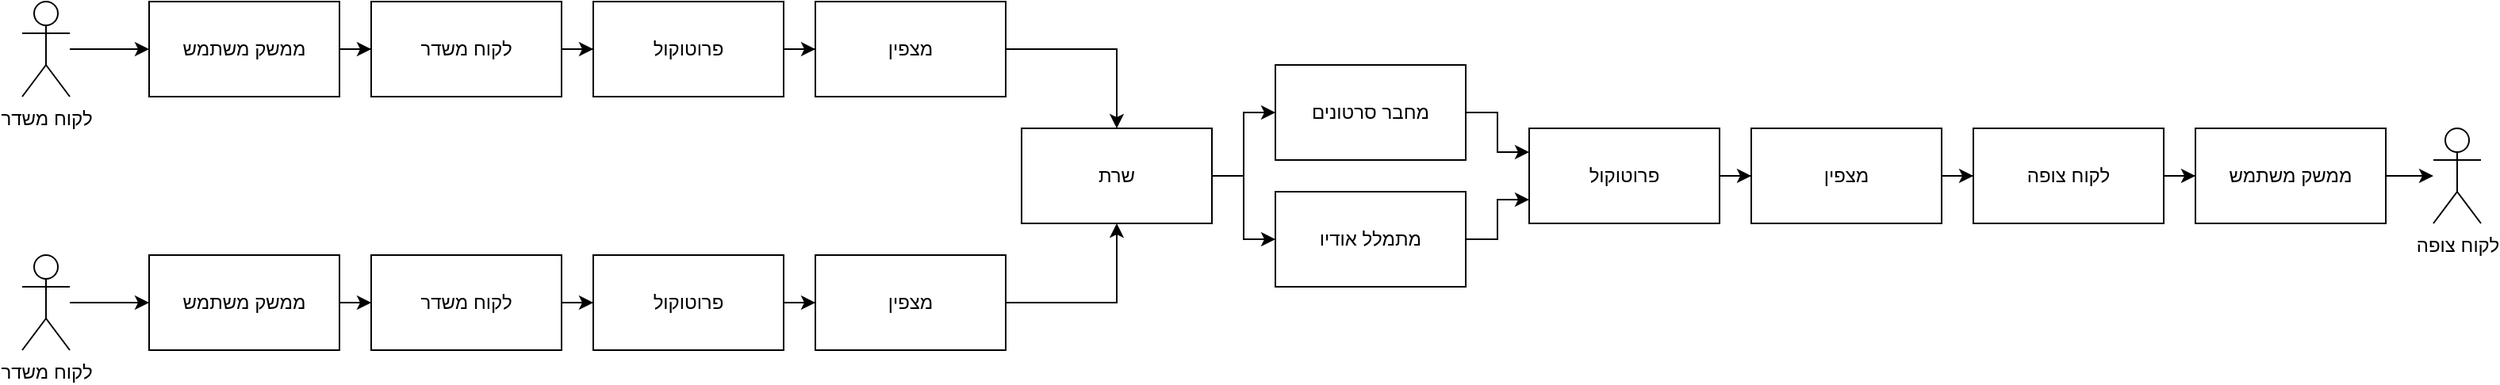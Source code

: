 <mxfile version="26.0.13">
  <diagram id="prtHgNgQTEPvFCAcTncT" name="Page-1">
    <mxGraphModel dx="1527" dy="361" grid="1" gridSize="10" guides="1" tooltips="1" connect="1" arrows="1" fold="1" page="1" pageScale="1" pageWidth="827" pageHeight="1169" math="0" shadow="0">
      <root>
        <mxCell id="0" />
        <mxCell id="1" parent="0" />
        <mxCell id="5ALM-dIthvbAPrTvVsFZ-13" value="" style="edgeStyle=orthogonalEdgeStyle;rounded=0;orthogonalLoop=1;jettySize=auto;html=1;" edge="1" parent="1" source="5ALM-dIthvbAPrTvVsFZ-1" target="5ALM-dIthvbAPrTvVsFZ-12">
          <mxGeometry relative="1" as="geometry" />
        </mxCell>
        <mxCell id="5ALM-dIthvbAPrTvVsFZ-1" value="לקוח משדר" style="rounded=0;whiteSpace=wrap;html=1;" vertex="1" parent="1">
          <mxGeometry x="180" y="140" width="120" height="60" as="geometry" />
        </mxCell>
        <mxCell id="5ALM-dIthvbAPrTvVsFZ-3" value="" style="edgeStyle=orthogonalEdgeStyle;rounded=0;orthogonalLoop=1;jettySize=auto;html=1;" edge="1" parent="1" source="5ALM-dIthvbAPrTvVsFZ-2" target="5ALM-dIthvbAPrTvVsFZ-1">
          <mxGeometry relative="1" as="geometry" />
        </mxCell>
        <mxCell id="5ALM-dIthvbAPrTvVsFZ-2" value="ממשק משתמש" style="rounded=0;whiteSpace=wrap;html=1;" vertex="1" parent="1">
          <mxGeometry x="40" y="140" width="120" height="60" as="geometry" />
        </mxCell>
        <mxCell id="5ALM-dIthvbAPrTvVsFZ-5" value="" style="edgeStyle=orthogonalEdgeStyle;rounded=0;orthogonalLoop=1;jettySize=auto;html=1;" edge="1" parent="1" source="5ALM-dIthvbAPrTvVsFZ-4" target="5ALM-dIthvbAPrTvVsFZ-2">
          <mxGeometry relative="1" as="geometry" />
        </mxCell>
        <mxCell id="5ALM-dIthvbAPrTvVsFZ-4" value="לקוח משדר" style="shape=umlActor;verticalLabelPosition=bottom;verticalAlign=top;html=1;outlineConnect=0;" vertex="1" parent="1">
          <mxGeometry x="-40" y="140" width="30" height="60" as="geometry" />
        </mxCell>
        <mxCell id="5ALM-dIthvbAPrTvVsFZ-15" value="" style="edgeStyle=orthogonalEdgeStyle;rounded=0;orthogonalLoop=1;jettySize=auto;html=1;" edge="1" parent="1" source="5ALM-dIthvbAPrTvVsFZ-12" target="5ALM-dIthvbAPrTvVsFZ-14">
          <mxGeometry relative="1" as="geometry" />
        </mxCell>
        <mxCell id="5ALM-dIthvbAPrTvVsFZ-12" value="פרוטוקול" style="whiteSpace=wrap;html=1;rounded=0;" vertex="1" parent="1">
          <mxGeometry x="320" y="140" width="120" height="60" as="geometry" />
        </mxCell>
        <mxCell id="5ALM-dIthvbAPrTvVsFZ-17" value="" style="edgeStyle=orthogonalEdgeStyle;rounded=0;orthogonalLoop=1;jettySize=auto;html=1;" edge="1" parent="1" source="5ALM-dIthvbAPrTvVsFZ-14" target="5ALM-dIthvbAPrTvVsFZ-16">
          <mxGeometry relative="1" as="geometry" />
        </mxCell>
        <mxCell id="5ALM-dIthvbAPrTvVsFZ-14" value="מצפין" style="whiteSpace=wrap;html=1;rounded=0;" vertex="1" parent="1">
          <mxGeometry x="460" y="140" width="120" height="60" as="geometry" />
        </mxCell>
        <mxCell id="5ALM-dIthvbAPrTvVsFZ-31" value="" style="edgeStyle=orthogonalEdgeStyle;rounded=0;orthogonalLoop=1;jettySize=auto;html=1;" edge="1" parent="1" source="5ALM-dIthvbAPrTvVsFZ-16" target="5ALM-dIthvbAPrTvVsFZ-30">
          <mxGeometry relative="1" as="geometry" />
        </mxCell>
        <mxCell id="5ALM-dIthvbAPrTvVsFZ-33" style="edgeStyle=orthogonalEdgeStyle;rounded=0;orthogonalLoop=1;jettySize=auto;html=1;entryX=0;entryY=0.5;entryDx=0;entryDy=0;" edge="1" parent="1" source="5ALM-dIthvbAPrTvVsFZ-16" target="5ALM-dIthvbAPrTvVsFZ-32">
          <mxGeometry relative="1" as="geometry" />
        </mxCell>
        <mxCell id="5ALM-dIthvbAPrTvVsFZ-16" value="שרת" style="whiteSpace=wrap;html=1;rounded=0;" vertex="1" parent="1">
          <mxGeometry x="590" y="220" width="120" height="60" as="geometry" />
        </mxCell>
        <mxCell id="5ALM-dIthvbAPrTvVsFZ-28" value="" style="edgeStyle=orthogonalEdgeStyle;rounded=0;orthogonalLoop=1;jettySize=auto;html=1;" edge="1" parent="1" source="5ALM-dIthvbAPrTvVsFZ-20" target="5ALM-dIthvbAPrTvVsFZ-23">
          <mxGeometry relative="1" as="geometry" />
        </mxCell>
        <mxCell id="5ALM-dIthvbAPrTvVsFZ-20" value="לקוח משדר" style="rounded=0;whiteSpace=wrap;html=1;" vertex="1" parent="1">
          <mxGeometry x="180" y="300" width="120" height="60" as="geometry" />
        </mxCell>
        <mxCell id="5ALM-dIthvbAPrTvVsFZ-27" value="" style="edgeStyle=orthogonalEdgeStyle;rounded=0;orthogonalLoop=1;jettySize=auto;html=1;" edge="1" parent="1" source="5ALM-dIthvbAPrTvVsFZ-21" target="5ALM-dIthvbAPrTvVsFZ-20">
          <mxGeometry relative="1" as="geometry" />
        </mxCell>
        <mxCell id="5ALM-dIthvbAPrTvVsFZ-21" value="ממשק משתמש" style="rounded=0;whiteSpace=wrap;html=1;" vertex="1" parent="1">
          <mxGeometry x="40" y="300" width="120" height="60" as="geometry" />
        </mxCell>
        <mxCell id="5ALM-dIthvbAPrTvVsFZ-26" value="" style="edgeStyle=orthogonalEdgeStyle;rounded=0;orthogonalLoop=1;jettySize=auto;html=1;" edge="1" parent="1" source="5ALM-dIthvbAPrTvVsFZ-22" target="5ALM-dIthvbAPrTvVsFZ-21">
          <mxGeometry relative="1" as="geometry" />
        </mxCell>
        <mxCell id="5ALM-dIthvbAPrTvVsFZ-22" value="לקוח משדר" style="shape=umlActor;verticalLabelPosition=bottom;verticalAlign=top;html=1;outlineConnect=0;" vertex="1" parent="1">
          <mxGeometry x="-40" y="300" width="30" height="60" as="geometry" />
        </mxCell>
        <mxCell id="5ALM-dIthvbAPrTvVsFZ-29" value="" style="edgeStyle=orthogonalEdgeStyle;rounded=0;orthogonalLoop=1;jettySize=auto;html=1;" edge="1" parent="1" source="5ALM-dIthvbAPrTvVsFZ-23" target="5ALM-dIthvbAPrTvVsFZ-24">
          <mxGeometry relative="1" as="geometry" />
        </mxCell>
        <mxCell id="5ALM-dIthvbAPrTvVsFZ-23" value="פרוטוקול" style="whiteSpace=wrap;html=1;rounded=0;" vertex="1" parent="1">
          <mxGeometry x="320" y="300" width="120" height="60" as="geometry" />
        </mxCell>
        <mxCell id="5ALM-dIthvbAPrTvVsFZ-25" style="edgeStyle=orthogonalEdgeStyle;rounded=0;orthogonalLoop=1;jettySize=auto;html=1;entryX=0.5;entryY=1;entryDx=0;entryDy=0;" edge="1" parent="1" source="5ALM-dIthvbAPrTvVsFZ-24" target="5ALM-dIthvbAPrTvVsFZ-16">
          <mxGeometry relative="1" as="geometry" />
        </mxCell>
        <mxCell id="5ALM-dIthvbAPrTvVsFZ-24" value="מצפין" style="whiteSpace=wrap;html=1;rounded=0;" vertex="1" parent="1">
          <mxGeometry x="460" y="300" width="120" height="60" as="geometry" />
        </mxCell>
        <mxCell id="5ALM-dIthvbAPrTvVsFZ-36" style="edgeStyle=orthogonalEdgeStyle;rounded=0;orthogonalLoop=1;jettySize=auto;html=1;entryX=0;entryY=0.25;entryDx=0;entryDy=0;" edge="1" parent="1" source="5ALM-dIthvbAPrTvVsFZ-30" target="5ALM-dIthvbAPrTvVsFZ-34">
          <mxGeometry relative="1" as="geometry" />
        </mxCell>
        <mxCell id="5ALM-dIthvbAPrTvVsFZ-30" value="מחבר סרטונים" style="rounded=0;whiteSpace=wrap;html=1;" vertex="1" parent="1">
          <mxGeometry x="750" y="180" width="120" height="60" as="geometry" />
        </mxCell>
        <mxCell id="5ALM-dIthvbAPrTvVsFZ-37" style="edgeStyle=orthogonalEdgeStyle;rounded=0;orthogonalLoop=1;jettySize=auto;html=1;entryX=0;entryY=0.75;entryDx=0;entryDy=0;" edge="1" parent="1" source="5ALM-dIthvbAPrTvVsFZ-32" target="5ALM-dIthvbAPrTvVsFZ-34">
          <mxGeometry relative="1" as="geometry" />
        </mxCell>
        <mxCell id="5ALM-dIthvbAPrTvVsFZ-32" value="מתמלל אודיו" style="rounded=0;whiteSpace=wrap;html=1;" vertex="1" parent="1">
          <mxGeometry x="750" y="260" width="120" height="60" as="geometry" />
        </mxCell>
        <mxCell id="5ALM-dIthvbAPrTvVsFZ-39" value="" style="edgeStyle=orthogonalEdgeStyle;rounded=0;orthogonalLoop=1;jettySize=auto;html=1;" edge="1" parent="1" source="5ALM-dIthvbAPrTvVsFZ-34" target="5ALM-dIthvbAPrTvVsFZ-38">
          <mxGeometry relative="1" as="geometry" />
        </mxCell>
        <mxCell id="5ALM-dIthvbAPrTvVsFZ-34" value="פרוטוקול" style="rounded=0;whiteSpace=wrap;html=1;" vertex="1" parent="1">
          <mxGeometry x="910" y="220" width="120" height="60" as="geometry" />
        </mxCell>
        <mxCell id="5ALM-dIthvbAPrTvVsFZ-41" value="" style="edgeStyle=orthogonalEdgeStyle;rounded=0;orthogonalLoop=1;jettySize=auto;html=1;" edge="1" parent="1" source="5ALM-dIthvbAPrTvVsFZ-38" target="5ALM-dIthvbAPrTvVsFZ-40">
          <mxGeometry relative="1" as="geometry" />
        </mxCell>
        <mxCell id="5ALM-dIthvbAPrTvVsFZ-38" value="מצפין" style="whiteSpace=wrap;html=1;rounded=0;" vertex="1" parent="1">
          <mxGeometry x="1050" y="220" width="120" height="60" as="geometry" />
        </mxCell>
        <mxCell id="5ALM-dIthvbAPrTvVsFZ-43" value="" style="edgeStyle=orthogonalEdgeStyle;rounded=0;orthogonalLoop=1;jettySize=auto;html=1;" edge="1" parent="1" source="5ALM-dIthvbAPrTvVsFZ-40" target="5ALM-dIthvbAPrTvVsFZ-42">
          <mxGeometry relative="1" as="geometry" />
        </mxCell>
        <mxCell id="5ALM-dIthvbAPrTvVsFZ-40" value="לקוח צופה" style="whiteSpace=wrap;html=1;rounded=0;" vertex="1" parent="1">
          <mxGeometry x="1190" y="220" width="120" height="60" as="geometry" />
        </mxCell>
        <mxCell id="5ALM-dIthvbAPrTvVsFZ-45" value="" style="edgeStyle=orthogonalEdgeStyle;rounded=0;orthogonalLoop=1;jettySize=auto;html=1;" edge="1" parent="1" source="5ALM-dIthvbAPrTvVsFZ-42" target="5ALM-dIthvbAPrTvVsFZ-44">
          <mxGeometry relative="1" as="geometry" />
        </mxCell>
        <mxCell id="5ALM-dIthvbAPrTvVsFZ-42" value="ממשק משתמש" style="whiteSpace=wrap;html=1;rounded=0;" vertex="1" parent="1">
          <mxGeometry x="1330" y="220" width="120" height="60" as="geometry" />
        </mxCell>
        <mxCell id="5ALM-dIthvbAPrTvVsFZ-44" value="לקוח צופה" style="shape=umlActor;verticalLabelPosition=bottom;verticalAlign=top;html=1;outlineConnect=0;" vertex="1" parent="1">
          <mxGeometry x="1480" y="220" width="30" height="60" as="geometry" />
        </mxCell>
      </root>
    </mxGraphModel>
  </diagram>
</mxfile>
